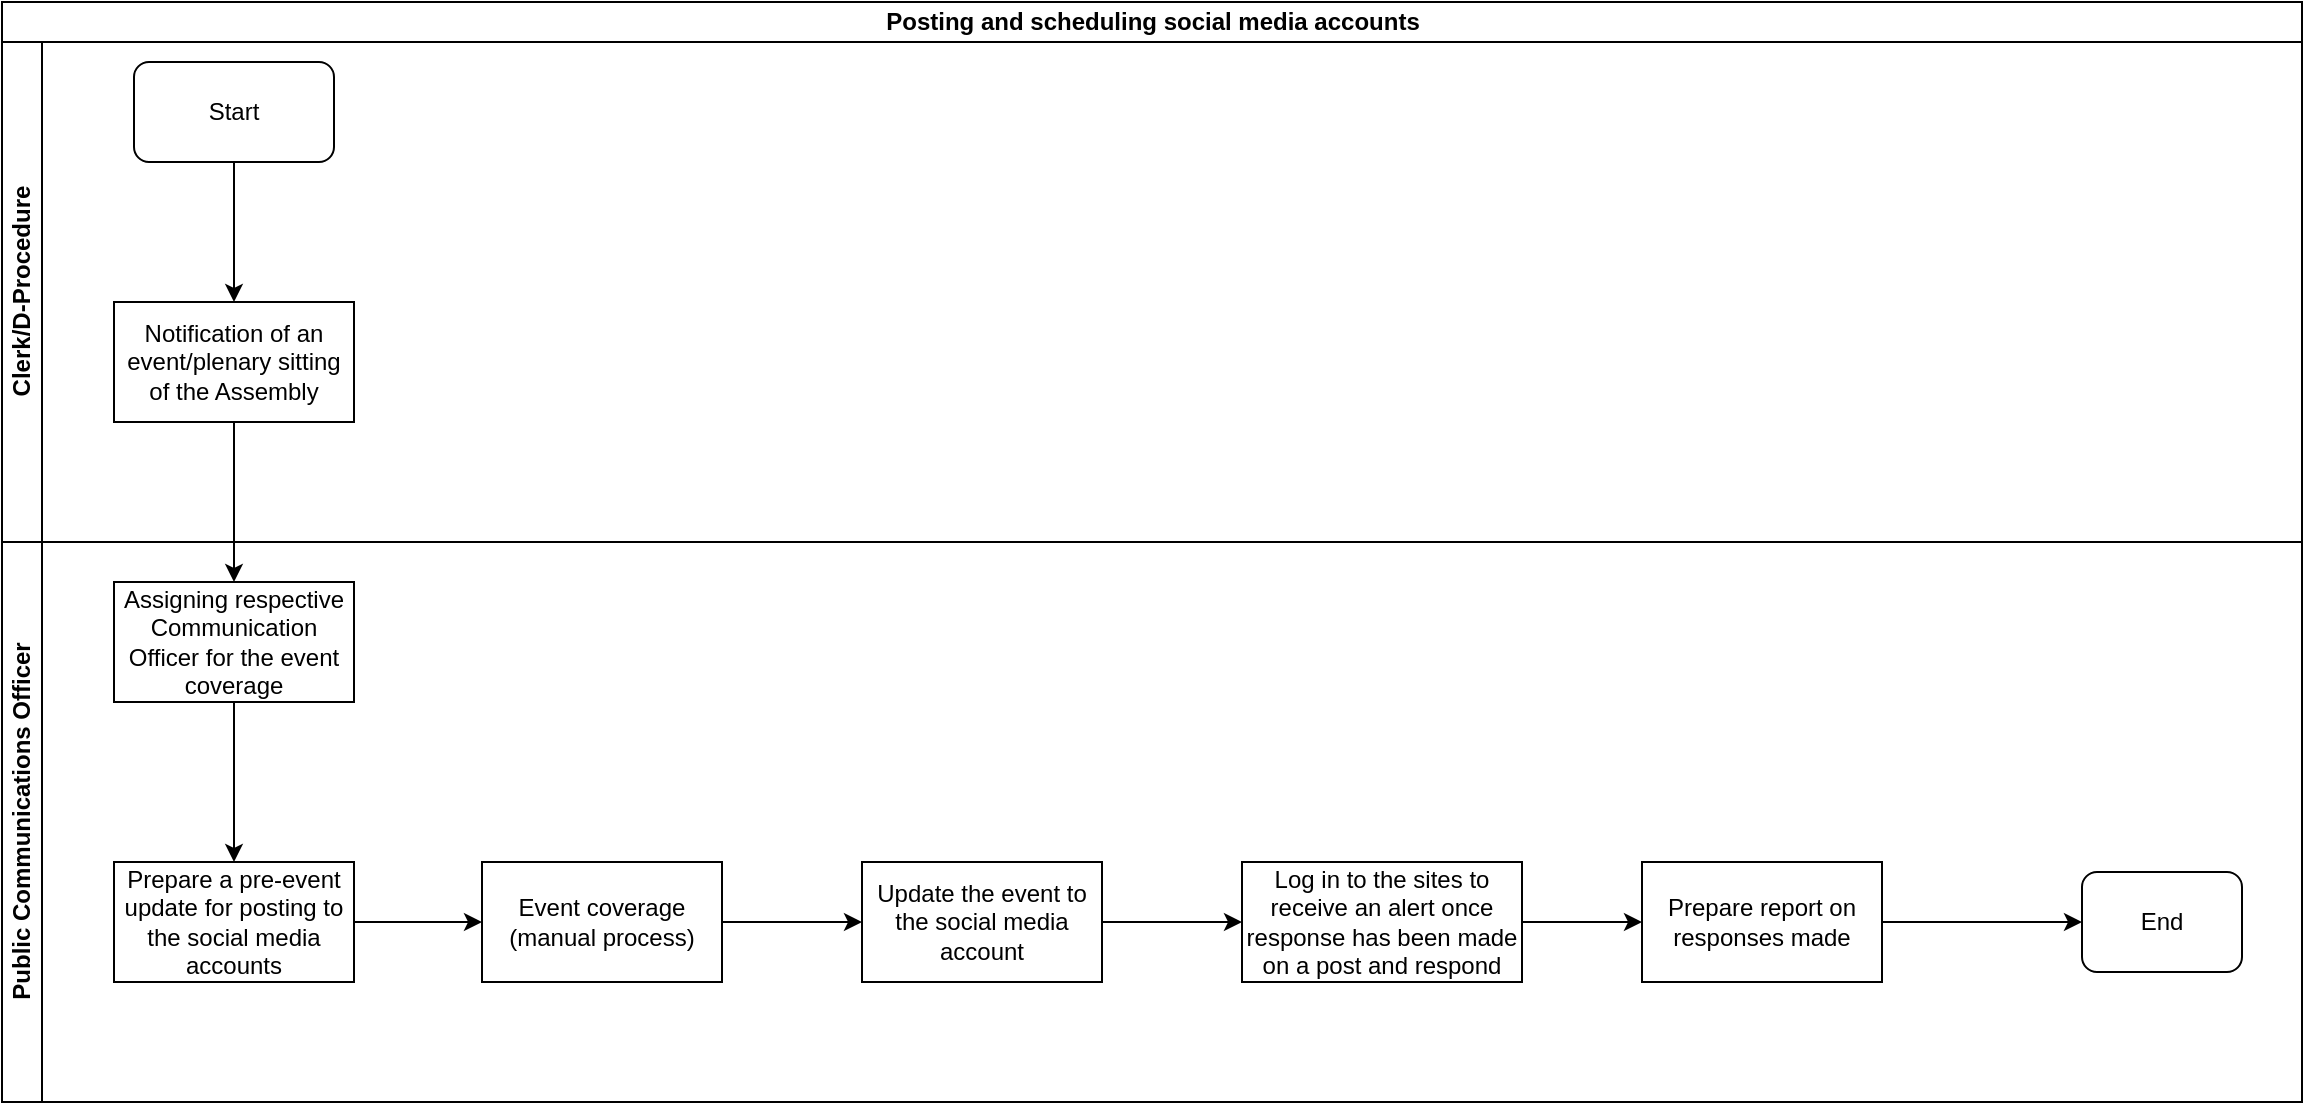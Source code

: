 <mxfile version="13.7.7" type="github">
  <diagram id="DIXpSp0opUniXQTQ5LvC" name="Page-1">
    <mxGraphModel dx="910" dy="487" grid="1" gridSize="10" guides="1" tooltips="1" connect="1" arrows="1" fold="1" page="1" pageScale="1" pageWidth="1169" pageHeight="827" math="0" shadow="0">
      <root>
        <mxCell id="0" />
        <mxCell id="1" parent="0" />
        <mxCell id="sHPXtAvutDmoHJ2y3Hx6-1" value="Posting and scheduling social media accounts" style="swimlane;html=1;childLayout=stackLayout;resizeParent=1;resizeParentMax=0;horizontal=1;startSize=20;horizontalStack=0;" vertex="1" parent="1">
          <mxGeometry x="10" y="20" width="1150" height="550" as="geometry" />
        </mxCell>
        <mxCell id="sHPXtAvutDmoHJ2y3Hx6-2" value="Clerk/D-Procedure" style="swimlane;html=1;startSize=20;horizontal=0;" vertex="1" parent="sHPXtAvutDmoHJ2y3Hx6-1">
          <mxGeometry y="20" width="1150" height="250" as="geometry" />
        </mxCell>
        <mxCell id="sHPXtAvutDmoHJ2y3Hx6-5" value="Start" style="rounded=1;whiteSpace=wrap;html=1;" vertex="1" parent="sHPXtAvutDmoHJ2y3Hx6-2">
          <mxGeometry x="66" y="10" width="100" height="50" as="geometry" />
        </mxCell>
        <mxCell id="sHPXtAvutDmoHJ2y3Hx6-6" value="Notification of an event/plenary sitting of the Assembly" style="rounded=0;whiteSpace=wrap;html=1;" vertex="1" parent="sHPXtAvutDmoHJ2y3Hx6-2">
          <mxGeometry x="56" y="130" width="120" height="60" as="geometry" />
        </mxCell>
        <mxCell id="sHPXtAvutDmoHJ2y3Hx6-8" value="" style="edgeStyle=orthogonalEdgeStyle;rounded=0;orthogonalLoop=1;jettySize=auto;html=1;entryX=0.5;entryY=0;entryDx=0;entryDy=0;" edge="1" parent="sHPXtAvutDmoHJ2y3Hx6-2" source="sHPXtAvutDmoHJ2y3Hx6-5" target="sHPXtAvutDmoHJ2y3Hx6-6">
          <mxGeometry relative="1" as="geometry">
            <mxPoint x="116" y="135" as="targetPoint" />
          </mxGeometry>
        </mxCell>
        <mxCell id="sHPXtAvutDmoHJ2y3Hx6-3" value="Public Communications Officer" style="swimlane;html=1;startSize=20;horizontal=0;" vertex="1" parent="sHPXtAvutDmoHJ2y3Hx6-1">
          <mxGeometry y="270" width="1150" height="280" as="geometry" />
        </mxCell>
        <mxCell id="sHPXtAvutDmoHJ2y3Hx6-9" value="Assigning respective Communication Officer for the event coverage" style="whiteSpace=wrap;html=1;rounded=0;" vertex="1" parent="sHPXtAvutDmoHJ2y3Hx6-3">
          <mxGeometry x="56" y="20" width="120" height="60" as="geometry" />
        </mxCell>
        <mxCell id="sHPXtAvutDmoHJ2y3Hx6-23" value="End" style="rounded=1;whiteSpace=wrap;html=1;" vertex="1" parent="sHPXtAvutDmoHJ2y3Hx6-3">
          <mxGeometry x="1040" y="165" width="80" height="50" as="geometry" />
        </mxCell>
        <mxCell id="sHPXtAvutDmoHJ2y3Hx6-19" value="Prepare report on responses made" style="whiteSpace=wrap;html=1;rounded=0;" vertex="1" parent="sHPXtAvutDmoHJ2y3Hx6-3">
          <mxGeometry x="820" y="160" width="120" height="60" as="geometry" />
        </mxCell>
        <mxCell id="sHPXtAvutDmoHJ2y3Hx6-17" value="Log in to the sites to receive an alert once response has been made on a post and respond" style="whiteSpace=wrap;html=1;rounded=0;" vertex="1" parent="sHPXtAvutDmoHJ2y3Hx6-3">
          <mxGeometry x="620" y="160" width="140" height="60" as="geometry" />
        </mxCell>
        <mxCell id="sHPXtAvutDmoHJ2y3Hx6-15" value="Update the event to the social media account" style="whiteSpace=wrap;html=1;rounded=0;" vertex="1" parent="sHPXtAvutDmoHJ2y3Hx6-3">
          <mxGeometry x="430" y="160" width="120" height="60" as="geometry" />
        </mxCell>
        <mxCell id="sHPXtAvutDmoHJ2y3Hx6-13" value="Event coverage (manual process)" style="whiteSpace=wrap;html=1;rounded=0;" vertex="1" parent="sHPXtAvutDmoHJ2y3Hx6-3">
          <mxGeometry x="240" y="160" width="120" height="60" as="geometry" />
        </mxCell>
        <mxCell id="sHPXtAvutDmoHJ2y3Hx6-16" value="" style="edgeStyle=orthogonalEdgeStyle;rounded=0;orthogonalLoop=1;jettySize=auto;html=1;" edge="1" parent="sHPXtAvutDmoHJ2y3Hx6-3" source="sHPXtAvutDmoHJ2y3Hx6-13" target="sHPXtAvutDmoHJ2y3Hx6-15">
          <mxGeometry relative="1" as="geometry" />
        </mxCell>
        <mxCell id="sHPXtAvutDmoHJ2y3Hx6-18" value="" style="edgeStyle=orthogonalEdgeStyle;rounded=0;orthogonalLoop=1;jettySize=auto;html=1;" edge="1" parent="sHPXtAvutDmoHJ2y3Hx6-3" source="sHPXtAvutDmoHJ2y3Hx6-15" target="sHPXtAvutDmoHJ2y3Hx6-17">
          <mxGeometry relative="1" as="geometry" />
        </mxCell>
        <mxCell id="sHPXtAvutDmoHJ2y3Hx6-20" value="" style="edgeStyle=orthogonalEdgeStyle;rounded=0;orthogonalLoop=1;jettySize=auto;html=1;" edge="1" parent="sHPXtAvutDmoHJ2y3Hx6-3" source="sHPXtAvutDmoHJ2y3Hx6-17" target="sHPXtAvutDmoHJ2y3Hx6-19">
          <mxGeometry relative="1" as="geometry" />
        </mxCell>
        <mxCell id="sHPXtAvutDmoHJ2y3Hx6-22" value="" style="edgeStyle=orthogonalEdgeStyle;rounded=0;orthogonalLoop=1;jettySize=auto;html=1;entryX=0;entryY=0.5;entryDx=0;entryDy=0;" edge="1" parent="sHPXtAvutDmoHJ2y3Hx6-3" source="sHPXtAvutDmoHJ2y3Hx6-19" target="sHPXtAvutDmoHJ2y3Hx6-23">
          <mxGeometry relative="1" as="geometry">
            <mxPoint x="1040" y="190" as="targetPoint" />
          </mxGeometry>
        </mxCell>
        <mxCell id="sHPXtAvutDmoHJ2y3Hx6-10" value="" style="edgeStyle=orthogonalEdgeStyle;rounded=0;orthogonalLoop=1;jettySize=auto;html=1;" edge="1" parent="sHPXtAvutDmoHJ2y3Hx6-1" source="sHPXtAvutDmoHJ2y3Hx6-6" target="sHPXtAvutDmoHJ2y3Hx6-9">
          <mxGeometry relative="1" as="geometry" />
        </mxCell>
        <mxCell id="sHPXtAvutDmoHJ2y3Hx6-14" value="" style="edgeStyle=orthogonalEdgeStyle;rounded=0;orthogonalLoop=1;jettySize=auto;html=1;" edge="1" parent="1" source="sHPXtAvutDmoHJ2y3Hx6-11" target="sHPXtAvutDmoHJ2y3Hx6-13">
          <mxGeometry relative="1" as="geometry" />
        </mxCell>
        <mxCell id="sHPXtAvutDmoHJ2y3Hx6-11" value="Prepare a pre-event update for posting to the social media accounts" style="whiteSpace=wrap;html=1;rounded=0;" vertex="1" parent="1">
          <mxGeometry x="66" y="450" width="120" height="60" as="geometry" />
        </mxCell>
        <mxCell id="sHPXtAvutDmoHJ2y3Hx6-12" value="" style="edgeStyle=orthogonalEdgeStyle;rounded=0;orthogonalLoop=1;jettySize=auto;html=1;" edge="1" parent="1" source="sHPXtAvutDmoHJ2y3Hx6-9" target="sHPXtAvutDmoHJ2y3Hx6-11">
          <mxGeometry relative="1" as="geometry" />
        </mxCell>
      </root>
    </mxGraphModel>
  </diagram>
</mxfile>

